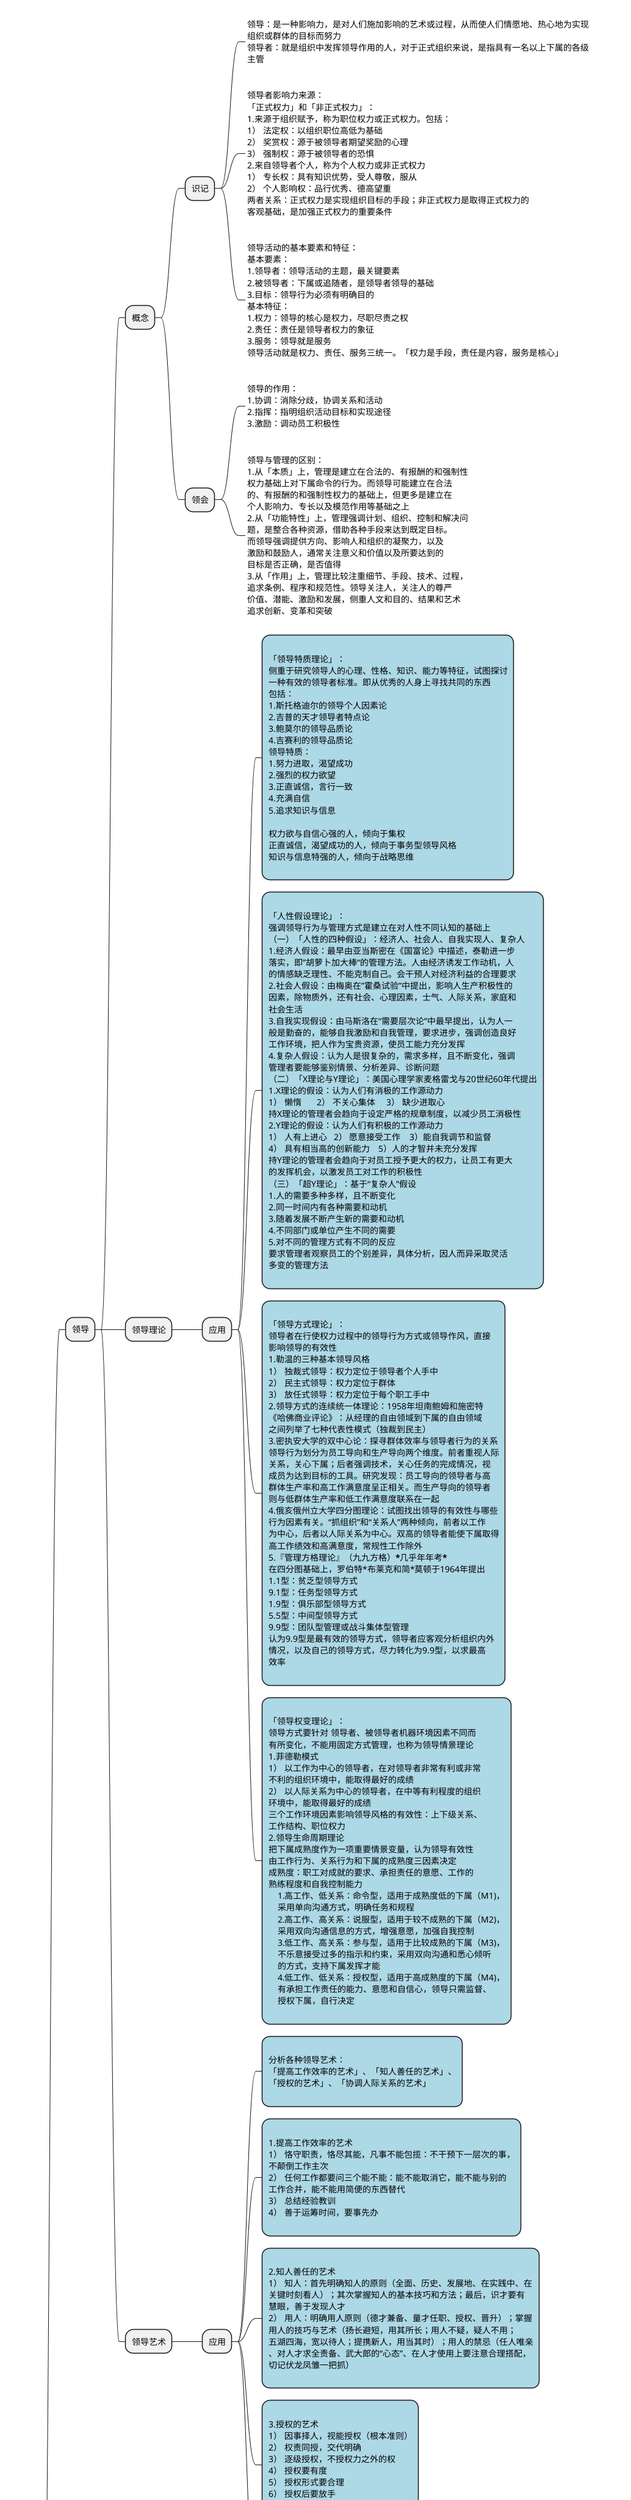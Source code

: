 @startmindmap

* 领导

** 领导
*** 概念
**** 识记
*****_:
领导：是一种影响力，是对人们施加影响的艺术或过程，从而使人们情愿地、热心地为实现
组织或群体的目标而努力
领导者：就是组织中发挥领导作用的人，对于正式组织来说，是指具有一名以上下属的各级
主管
;
*****_:
领导者影响力来源：
「正式权力」和「非正式权力」：
1.来源于组织赋予，称为职位权力或正式权力。包括：
1） 法定权：以组织职位高低为基础
2） 奖赏权：源于被领导者期望奖励的心理
3） 强制权：源于被领导者的恐惧
2.来自领导者个人，称为个人权力或非正式权力
1） 专长权：具有知识优势，受人尊敬，服从
2） 个人影响权：品行优秀、德高望重
两者关系：正式权力是实现组织目标的手段；非正式权力是取得正式权力的
客观基础，是加强正式权力的重要条件
;
*****_:
领导活动的基本要素和特征：
基本要素：
1.领导者：领导活动的主题，最关键要素
2.被领导者：下属或追随者，是领导者领导的基础
3.目标：领导行为必须有明确目的
基本特征：
1.权力：领导的核心是权力，尽职尽责之权
2.责任：责任是领导者权力的象征
3.服务：领导就是服务
领导活动就是权力、责任、服务三统一。「权力是手段，责任是内容，服务是核心」
;
**** 领会
*****_:
领导的作用：
1.协调：消除分歧，协调关系和活动
2.指挥：指明组织活动目标和实现途径
3.激励：调动员工积极性
;
*****_:
领导与管理的区别：
1.从「本质」上，管理是建立在合法的、有报酬的和强制性
权力基础上对下属命令的行为。而领导可能建立在合法
的、有报酬的和强制性权力的基础上，但更多是建立在
个人影响力、专长以及模范作用等基础之上
2.从「功能特性」上，管理强调计划、组织、控制和解决问
题，是整合各种资源，借助各种手段来达到既定目标。
而领导强调提供方向、影响人和组织的凝聚力，以及
激励和鼓励人，通常关注意义和价值以及所要达到的
目标是否正确，是否值得
3.从「作用」上，管理比较注重细节、手段、技术、过程，
追求条例、程序和规范性。领导关注人，关注人的尊严
价值、潜能、激励和发展，侧重人文和目的、结果和艺术
追求创新、变革和突破
;

*** 领导理论
**** 应用
*****[#lightblue]:
「领导特质理论」：
侧重于研究领导人的心理、性格、知识、能力等特征，试图探讨
一种有效的领导者标准。即从优秀的人身上寻找共同的东西
包括：
1.斯托格迪尔的领导个人因素论
2.吉普的天才领导者特点论
3.鲍莫尔的领导品质论
4.吉赛利的领导品质论
领导特质：
1.努力进取，渴望成功
2.强烈的权力欲望
3.正直诚信，言行一致
4.充满自信
5.追求知识与信息

权力欲与自信心强的人，倾向于集权
正直诚信，渴望成功的人，倾向于事务型领导风格
知识与信息特强的人，倾向于战略思维
;
*****[#lightblue]:
「人性假设理论」：
强调领导行为与管理方式是建立在对人性不同认知的基础上
（一）「人性的四种假设」：经济人、社会人、自我实现人、复杂人
1.经济人假设：最早由亚当斯密在《国富论》中描述，泰勒进一步
落实，即”胡萝卜加大棒“的管理方法。人由经济诱发工作动机，人
的情感缺乏理性、不能克制自己。会干预人对经济利益的合理要求
2.社会人假设：由梅奥在”霍桑试验”中提出，影响人生产积极性的
因素，除物质外，还有社会、心理因素，士气、人际关系，家庭和
社会生活
3.自我实现假设：由马斯洛在“需要层次论”中最早提出，认为人一
般是勤奋的，能够自我激励和自我管理，要求进步，强调创造良好
工作环境，把人作为宝贵资源，使员工能力充分发挥
4.复杂人假设：认为人是很复杂的，需求多样，且不断变化，强调
管理者要能够鉴别情景、分析差异、诊断问题
（二）「X理论与Y理论」：美国心理学家麦格雷戈与20世纪60年代提出
1.X理论的假设：认为人们有消极的工作源动力
1） 懒惰       2） 不关心集体     3） 缺少进取心
持X理论的管理者会趋向于设定严格的规章制度，以减少员工消极性
2.Y理论的假设：认为人们有积极的工作源动力
1） 人有上进心   2） 愿意接受工作    3）能自我调节和监督
4） 具有相当高的创新能力    5）人的才智并未充分发挥
持Y理论的管理者会趋向于对员工授予更大的权力，让员工有更大
的发挥机会，以激发员工对工作的积极性
（三）「超Y理论」：基于“复杂人”假设
1.人的需要多种多样，且不断变化
2.同一时间内有各种需要和动机
3.随着发展不断产生新的需要和动机
4.不同部门或单位产生不同的需要
5.对不同的管理方式有不同的反应
要求管理者观察员工的个别差异，具体分析，因人而异采取灵活
多变的管理方法
;
*****[#lightblue]:
「领导方式理论」：
领导者在行使权力过程中的领导行为方式或领导作风，直接
影响领导的有效性
1.勒温的三种基本领导风格
1） 独裁式领导：权力定位于领导者个人手中
2） 民主式领导：权力定位于群体
3） 放任式领导：权力定位于每个职工手中
2.领导方式的连续统一体理论：1958年坦南鲍姆和施密特
《哈佛商业评论》：从经理的自由领域到下属的自由领域
之间列举了七种代表性模式（独裁到民主）
3.密执安大学的双中心论：探寻群体效率与领导者行为的关系
领导行为划分为员工导向和生产导向两个维度。前者重视人际
关系，关心下属；后者强调技术，关心任务的完成情况，视
成员为达到目标的工具。研究发现：员工导向的领导者与高
群体生产率和高工作满意度呈正相关。而生产导向的领导者
则与低群体生产率和低工作满意度联系在一起
4.俄亥俄州立大学四分图理论：试图找出领导的有效性与哪些
行为因素有关。“抓组织”和“关系人”两种倾向，前者以工作
为中心，后者以人际关系为中心。双高的领导者能使下属取得
高工作绩效和高满意度，常规性工作除外
5.『管理方格理论』（九九方格）*****几乎年年考*****
在四分图基础上，罗伯特*布莱克和简*莫顿于1964年提出
1.1型：贫乏型领导方式
9.1型：任务型领导方式
1.9型：俱乐部型领导方式
5.5型：中间型领导方式
9.9型：团队型管理或战斗集体型管理
认为9.9型是最有效的领导方式，领导者应客观分析组织内外
情况，以及自己的领导方式，尽力转化为9.9型，以求最高
效率
;
*****[#lightblue]:
「领导权变理论」：
领导方式要针对 领导者、被领导者机器环境因素不同而
有所变化，不能用固定方式管理，也称为领导情景理论
1.菲德勒模式
1） 以工作为中心的领导者，在对领导者非常有利或非常
不利的组织环境中，能取得最好的成绩
2） 以人际关系为中心的领导者，在中等有利程度的组织
环境中，能取得最好的成绩
三个工作环境因素影响领导风格的有效性：上下级关系、
工作结构、职位权力
2.领导生命周期理论
把下属成熟度作为一项重要情景变量，认为领导有效性
由工作行为、关系行为和下属的成熟度三因素决定
成熟度：职工对成就的要求、承担责任的意愿、工作的
熟练程度和自我控制能力
    1.高工作、低关系：命令型，适用于成熟度低的下属（M1)，
    采用单向沟通方式，明确任务和规程
    2.高工作、高关系：说服型，适用于较不成熟的下属（M2)，
    采用双向沟通信息的方式，增强意愿，加强自我控制
    3.低工作、高关系：参与型，适用于比较成熟的下属（M3)，
    不乐意接受过多的指示和约束，采用双向沟通和悉心倾听
    的方式，支持下属发挥才能
    4.低工作、低关系：授权型，适用于高成熟度的下属（M4)，
    有承担工作责任的能力、意愿和自信心，领导只需监督、
    授权下属，自行决定
;

*** 领导艺术
**** 应用
*****[#lightblue]:
分析各种领导艺术：
「提高工作效率的艺术」、「知人善任的艺术」、
「授权的艺术」、「协调人际关系的艺术」
;
*****[#lightblue]:
1.提高工作效率的艺术
1） 恪守职责，恪尽其能，凡事不能包揽：不干预下一层次的事，
不颠倒工作主次
2） 任何工作都要问三个能不能：能不能取消它，能不能与别的
工作合并，能不能用简便的东西替代
3） 总结经验教训
4） 善于运筹时间，要事先办
;
*****[#lightblue]:
2.知人善任的艺术
1） 知人：首先明确知人的原则（全面、历史、发展地、在实践中、在
关键时刻看人）；其次掌握知人的基本技巧和方法；最后，识才要有
慧眼，善于发现人才
2） 用人：明确用人原则（德才兼备、量才任职、授权、晋升）；掌握
用人的技巧与艺术（扬长避短，用其所长；用人不疑，疑人不用；
五湖四海，宽以待人；提携新人，用当其时）；用人的禁忌（任人唯亲
、对人才求全责备、武大郎的“心态”、在人才使用上要注意合理搭配，
切记伏龙凤雏一把抓）
;
*****[#lightblue]:
3.授权的艺术
1） 因事择人，视能授权（根本准则）
2） 权责同授，交代明确
3） 逐级授权，不授权力之外的权
4） 授权要有度
5） 授权形式要合理
6） 授权后要放手
7） 要掌握有效的控制方法
;
*****[#lightblue]:
4.协调人际关系的艺术
1） 正确处理上下级关系：具有相互协作、支持、竞争、选择、地方
等关系特征，上级关系：需要关怀和培养；下级关系：调动积极性
2） 正确处理同级的关系：目标一致、地位平等、频繁接触、相互依存
3） 正确处理领导者与群众的关系：员工认同、下级追随是领导
成功的关键
;

** 激励
*** 概述
**** 识记
*****_:
概念：激励是指激发人的需要与动机，引导行为指向目标的活动过程。
简单而言就是调动人的积极性的过程
;
*****_:
激励过程：
「需要」产生->「动机」导致->「行为」达成->「目标」反馈->「需要」

;
**** 领会
*****_:
激励目的和作用：目的是提高员工积极性，积极性包括干劲、责任心、主动性、创造性
作用：管理包括人力、物力、财力管理，其中人力最重要，而人力中如何调动积极性最
关键，激发积极性可以调动人的内在潜力，实现组织目标
;
*** 理论
**** 应用
*****[#lightblue]:
「需要层次理论」：是研究人的需要结构的一种理论，三个假设：
1.「生存需要」未满足影响行为，满足不能充当激励工具
2.「基本需要」（衣食住行）到「复杂需要」（自我实现）之间有重要性和层次
3.最低限度需要被满足后，才会追求高一级的需要：「生理需要」、「安全需要」、
「社交需要」、「尊重需要」、「自我实现需要」
;
*****[#lightblue]:
「双因素理论」：双因素包括「保健因素」和「激励因素」，保健因素可以预防员工不满但
不具激励作用，激励因素可以激励员工热情，提高积极性
;
*****[#lightblue]:
「成就需要理论」：人类在环境影响下有三种基本需要：「成就需要」、「权力需要」、
「社交需要」，具有高成就需要的人对企业和国家起着重要作用
;
*****[#lightblue]:
「期望理论」：激励因素作用大小取决于两方面因素：一是激励因素所能「实现可能性」大小，
二是激励因素对其本人「效价」大小
;
*****[#lightblue]:
「公平理论」：人是通过寻求人与人之间社会公平而被激励，管理者用报酬奖金激励员工要使
员工感到公平合理
;
*****[#lightblue]:
「强化理论」：对一种行为肯定或否定的后果，决定行为是否会重复发生，种类包括：正强化、
负强化、惩罚、自然消退。行为原则包括：目标原则、小步子原则、及时反馈原则、正负强化
结合原则
;
*****[#lightblue]:
「归因理论」：事情发生的归因会影响工作态度和积极性，人们对过去的成功和失败一般归因为：
努力、能力、任务难度、机遇
;
*** 原则和方法
**** 应用
*****[#lightblue]:
激励的原则与激励的方法在管理实践的应用：
原则包括：
1.组织目标与个人目标相结合
2.物质激励与精神激励相结合
3.正激励与负激励相结合
4.差异化与多样化相结合
5.公平与公正
方法包括：
1.物质利益激励
2.目标激励
3.任务激励
4.榜样激励
5.培训激励
6.荣誉激励
7.组织激励
8.制度激励
9.环境激励
10.危机激励
11.信息激励
;

** 沟通
*** 概述
**** 识记
*****_:
沟通概念：沟通是人与人之间进行信息交流的活动
;
*****_:
要素：
1. 信源：信息发送者
2. 信息内容：沟通的内容
3. 信宿：信息接收者
4. 信道：信息交流渠道
;
*****_:
特点：
1. 心理因素对沟通的影响很大
2. 沟通既是信息传递过程，又是情感交流过程
3. 沟通主要以语言为载体：口头、书面、肢体
4. 在人际沟通过程中会出现沟通障碍：渠道和心理
;
**** 领会
*****_:
必要性：
从管理角度讲，沟通是为了完成设定的目标，把信息、思想和情感在个人
或群体间传递，并达成共同协议的过程。即通过沟通，使组织成员对组织
的任务与目标获得了解并最终达成共识
1. 上下级信息、政令畅通
2. 组织部门间能协调配合
3. 个人间能了解合作
4. 便于组织了解顾客需求及市场变化
;
*****_:
作用：
1. 沟通是「保证决策」科学的基本前提：决策依靠既是、完整、准确的信息
2. 沟通是「改善人际」关系的基本手段：良好畅通沟通渠道能提高组织凝聚力
3. 沟通是「改变员工行为」的重要方法：良好的上传下达能获得员工的理解和支持
4. 沟通是「适应外部环境」的重要途径：沟通可以从外部获取生存、发展所需信息
;
*****_:
原则：
1. 「尊重」原则
2. 「相容」原则
3. 「理解」原则
;
*****_:
过程：
1. 信息的发出
2. 信息的传递
3. 信息的接收
4. 信息的反馈
5. 噪音：一切干扰因素
;
*** 基本类型
**** 领会
*****_:
「语言沟通」和「非语言沟通」：
语言沟通：
1. 口头沟通：交谈、讲座、电话
2. 书面沟通：文件、报告、期刊
3. 电子媒介沟通：图标、图像、声音
非语言沟通：
通过身体动作、体态、语气语调、表情、
空间距离等方式交流信息，进行沟通
;
*****_:
「正式沟通」和「非正式沟通」：
正式沟通：
按照组织设计中事先规定好的结构和系统信息的路径、方向、媒体
等进行信息沟通，如组织之间的信函来往、文件、召开会议、上
下级之间的定期情报交换以及组织正式颁布的法令、规章、公告等
优点：正规、严肃、富有权威性、容易保持沟通信息的准确性及保
密性。缺点：对组织机构的依赖性较强，缺乏灵活性，沟通形式刻板
，信息传播范围受限，传播速度慢
非正式沟通：
是指正式组织途径以外的沟通方式（小道消息）。主要传播员工所
关心的信息。优点：速度快、形式多样、效率高、满足员工社会需要
。缺点：难控制，容易失真，影响凝聚力和人心稳定
;
*****_:
「下行沟通」、「上行沟通」和「平行沟通」：
下行沟通：自上而下的沟通，常见形式：工作指令、命令、谈话
、会议纪要、广播、年度报告、政策陈述、程序、手册和公司出
版物等。
上行沟通：自下而上的沟通，常见形式：设置意见箱、汇报会、
接待日、信访制等。
平行沟通：同级和部门间，优点：使办事程序和手续简化，节省
时间，提高工作效率。是组织各个部门之间相互了解，有助于培养
整体观念和合作精神，客服本位主义倾向、增加职工之间的互谅
互让，培养友谊，满足成员的社会需要，使成员提高工作兴趣，改
善工作态度。
缺点：头绪过多、信息量大、易于造成混乱；也有可能成为职工
发牢骚、传播小道消息的途径，造成涣散组织士气的消极影响。
;
*****_:
「单向沟通」和「双向沟通」：
单向沟通：指没有信息反馈的沟通，适合情形：1 问题简单，时间紧；
2 下属易于接受的方法；3 下属没有解决问题的足够信息；4 上级缺乏
处理反馈意见的能力
双向沟通：指有反馈的沟通，即信息发送者和接收者之间相互进行交流
的沟通。特点：耗时长，准确性高，噪声大。适合情形：1 时间多，问题
难；2 下属对方案接受程度重要；3 下属能提供有价值的信息和建议； 4
上级习惯双向沟通，能建设性处理意见。
;
*****_:
「沟通网络」： 指一群人建立和保持联系，以便相互沟通的一种形式。
一般有五种形态：「链式」、「轮式」、「Y式」、「环式」、「全通道式」
;
*****_:
链式：又称直线型沟通，指若干沟通参与者，从最初的
发信者到最终的收信者，环环衔接，形成信息沟通的
链条，属于控制型结构。优点：传递信息速度快，解决
简单问题的时效最高。缺点：信息容易失真；平均满意度
有较大的差距；沟通面狭窄，不易形成群体意见。
;
*****_:
轮式：又称辐射型沟通，指信息经由中心人物面向周围
多线传递，属于控制型沟通网络，只有一个成员是各种
信息的汇集点和沟通中心。优点：集中化程度高，解决
问题速度快；解决问题精度高；处于中心地位的人满足
程度较高。缺点：沟通渠道少；平行沟通不足，不利于
提高士气；成员评价满足度低，易滋生专制交流网络。
;
*****_:
Y式：是一个纵向沟通网络，实际上是链式、轮式的结合。
其速度、满意度、失真度介于两者之间，中心的人员
拥有信息且具有权威和满足感。优点：网络集中化程度
高，较有组织性，信息传递速度快，组织控制较严格
;
*****_:
环式：类似闭合的链式沟通，属于封闭式控制结构。优点
：组织内民主气氛较浓，团体的成员具有一定的满意度，
有助创造士气。缺点：集中化程度低，信息速度和准确
度难以保证，信息易于分散，难以形成中心。
;
*****_:
全通道式沟通：全方位开放式的网络系统，沟通渠道多，
高度分散，组织内每个成员都能同其他成员交流，没有
限制，成员平等、发表意见自由。优点：成员平均满意度
高，士气高昂；沟通渠道开阔，弥补了环式难于迅速集中
信息的缺陷。缺点：渠道太多容易混乱，沟通路线的数目
会限制信息的接收和传出能力，信息传递费时、影响
工作效率，不适用较大组织
;
*** 障碍与克服
**** 领会
*****_:
「沟通障碍」：沟通障碍是指信息在交换过程中，由于信息的意图收到干扰或误解，
而导致沟通失真的现象。
1. 信息沟通过程中的障碍：是指信息从发送者到接收者传递过程中
遇到的种种干扰和问题。
1） 发送者障碍：过滤：有意操纵信息，使对接收者有利；错觉：
歪曲的直觉；语言障碍：表达不当、词不达意等
2） 信息传递过程障碍：渠道或媒介不当；时机不当
3） 接收者障碍：选择性知觉障碍；情绪障碍；信息过量障碍
4） 反馈过程障碍：反馈渠道或过程信息失真
2. 沟通环境方面障碍：
1） 组织结构障碍：不合理的组织结构不利于沟通
2） 组织文化障碍：独裁和缺乏沟通场所都不利于沟通
3） 社会环境方面障碍：不同文化背景和跨文化组织沟通不同
;
*****_:
沟通障碍克服：
1. 沟通要有认真的准备和明确的目的：对内容正确、清晰理解；
目的统一思想协调行动
2. 沟通内容要确切：言之有物，避免空话、套话
3. 沟通要有诚意：一般自下向上沟通较缺乏诚意（经理）
4. 沟通方式要适合：当面沟通、口头沟通、双向沟通效果较理想
5. 沟通渠道要拓宽：缩短信息传递链；保障双向沟通
;

@endmindmap